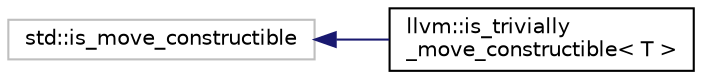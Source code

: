 digraph "Graphical Class Hierarchy"
{
 // LATEX_PDF_SIZE
  bgcolor="transparent";
  edge [fontname="Helvetica",fontsize="10",labelfontname="Helvetica",labelfontsize="10"];
  node [fontname="Helvetica",fontsize="10",shape="box"];
  rankdir="LR";
  Node0 [label="std::is_move_constructible",height=0.2,width=0.4,color="grey75",tooltip=" "];
  Node0 -> Node1 [dir="back",color="midnightblue",fontsize="10",style="solid",fontname="Helvetica"];
  Node1 [label="llvm::is_trivially\l_move_constructible\< T \>",height=0.2,width=0.4,color="black",URL="$structllvm_1_1is__trivially__move__constructible.html",tooltip="An implementation of std::is_trivially_move_constructible since we have users with STLs that don't ye..."];
}
